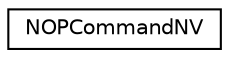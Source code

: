 digraph "Graphical Class Hierarchy"
{
 // LATEX_PDF_SIZE
  edge [fontname="Helvetica",fontsize="10",labelfontname="Helvetica",labelfontsize="10"];
  node [fontname="Helvetica",fontsize="10",shape=record];
  rankdir="LR";
  Node0 [label="NOPCommandNV",height=0.2,width=0.4,color="black", fillcolor="white", style="filled",URL="$struct_n_o_p_command_n_v.html",tooltip=" "];
}
